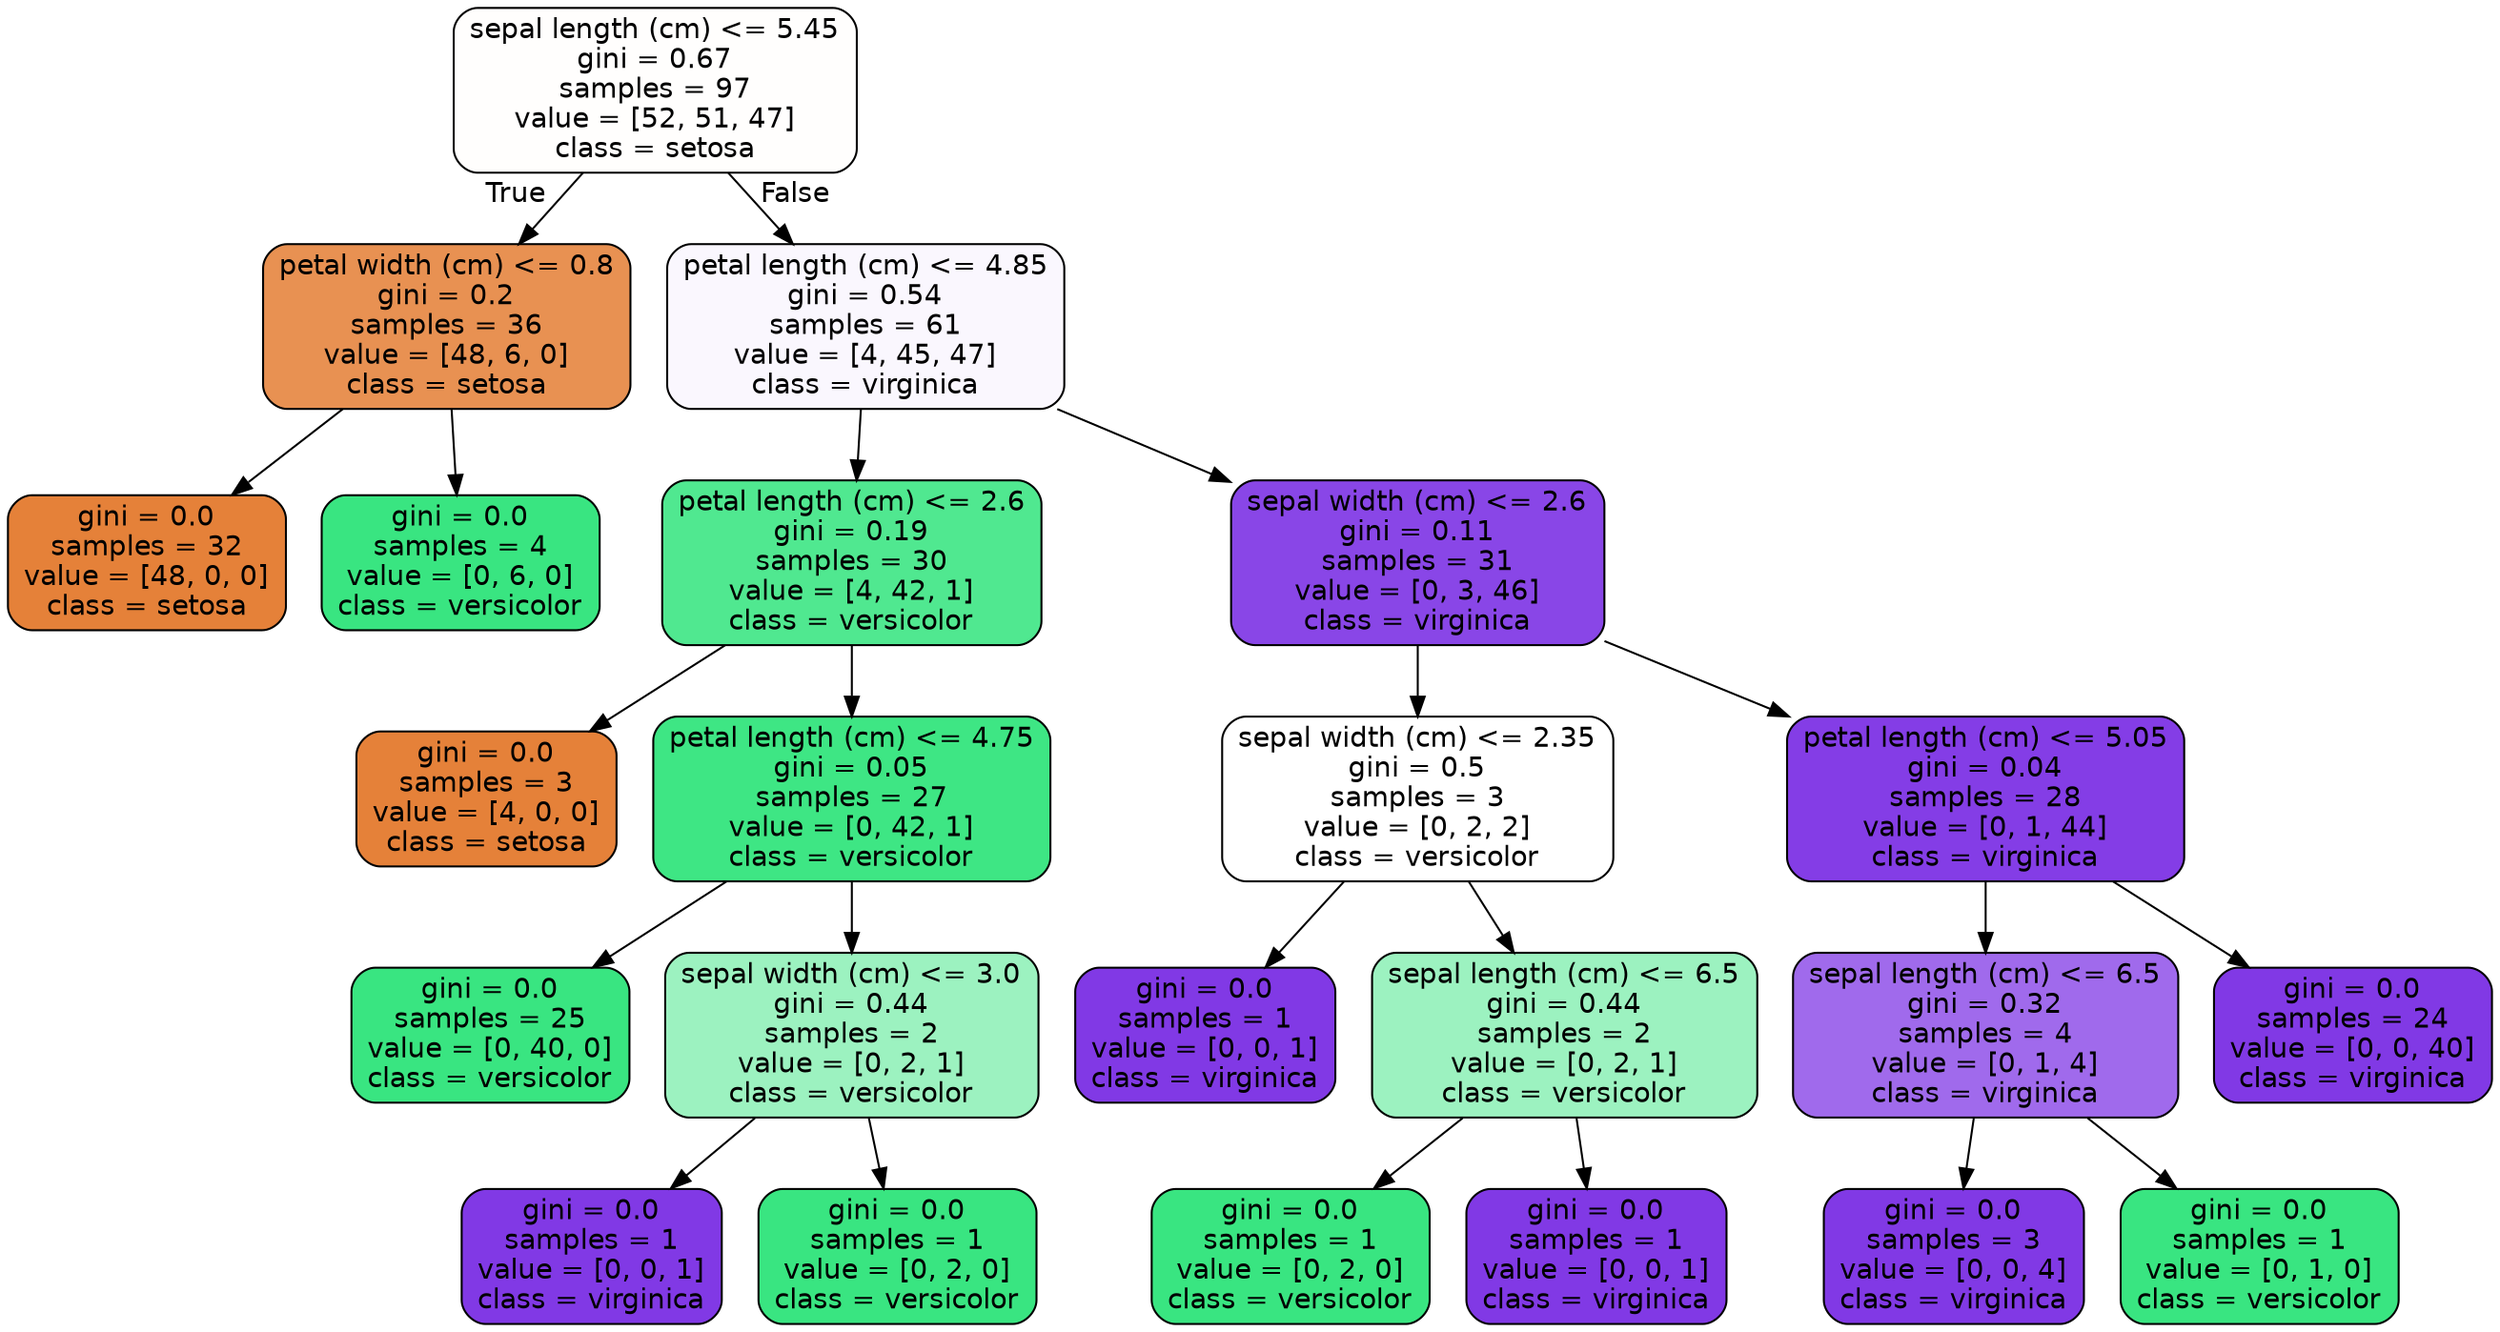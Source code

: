digraph Tree {
node [shape=box, style="filled, rounded", color="black", fontname=helvetica] ;
edge [fontname=helvetica] ;
0 [label="sepal length (cm) <= 5.45\ngini = 0.67\nsamples = 97\nvalue = [52, 51, 47]\nclass = setosa", fillcolor="#fffefd"] ;
1 [label="petal width (cm) <= 0.8\ngini = 0.2\nsamples = 36\nvalue = [48, 6, 0]\nclass = setosa", fillcolor="#e89152"] ;
0 -> 1 [labeldistance=2.5, labelangle=45, headlabel="True"] ;
2 [label="gini = 0.0\nsamples = 32\nvalue = [48, 0, 0]\nclass = setosa", fillcolor="#e58139"] ;
1 -> 2 ;
3 [label="gini = 0.0\nsamples = 4\nvalue = [0, 6, 0]\nclass = versicolor", fillcolor="#39e581"] ;
1 -> 3 ;
4 [label="petal length (cm) <= 4.85\ngini = 0.54\nsamples = 61\nvalue = [4, 45, 47]\nclass = virginica", fillcolor="#faf7fe"] ;
0 -> 4 [labeldistance=2.5, labelangle=-45, headlabel="False"] ;
5 [label="petal length (cm) <= 2.6\ngini = 0.19\nsamples = 30\nvalue = [4, 42, 1]\nclass = versicolor", fillcolor="#50e890"] ;
4 -> 5 ;
6 [label="gini = 0.0\nsamples = 3\nvalue = [4, 0, 0]\nclass = setosa", fillcolor="#e58139"] ;
5 -> 6 ;
7 [label="petal length (cm) <= 4.75\ngini = 0.05\nsamples = 27\nvalue = [0, 42, 1]\nclass = versicolor", fillcolor="#3ee684"] ;
5 -> 7 ;
8 [label="gini = 0.0\nsamples = 25\nvalue = [0, 40, 0]\nclass = versicolor", fillcolor="#39e581"] ;
7 -> 8 ;
9 [label="sepal width (cm) <= 3.0\ngini = 0.44\nsamples = 2\nvalue = [0, 2, 1]\nclass = versicolor", fillcolor="#9cf2c0"] ;
7 -> 9 ;
10 [label="gini = 0.0\nsamples = 1\nvalue = [0, 0, 1]\nclass = virginica", fillcolor="#8139e5"] ;
9 -> 10 ;
11 [label="gini = 0.0\nsamples = 1\nvalue = [0, 2, 0]\nclass = versicolor", fillcolor="#39e581"] ;
9 -> 11 ;
12 [label="sepal width (cm) <= 2.6\ngini = 0.11\nsamples = 31\nvalue = [0, 3, 46]\nclass = virginica", fillcolor="#8946e7"] ;
4 -> 12 ;
13 [label="sepal width (cm) <= 2.35\ngini = 0.5\nsamples = 3\nvalue = [0, 2, 2]\nclass = versicolor", fillcolor="#ffffff"] ;
12 -> 13 ;
14 [label="gini = 0.0\nsamples = 1\nvalue = [0, 0, 1]\nclass = virginica", fillcolor="#8139e5"] ;
13 -> 14 ;
15 [label="sepal length (cm) <= 6.5\ngini = 0.44\nsamples = 2\nvalue = [0, 2, 1]\nclass = versicolor", fillcolor="#9cf2c0"] ;
13 -> 15 ;
16 [label="gini = 0.0\nsamples = 1\nvalue = [0, 2, 0]\nclass = versicolor", fillcolor="#39e581"] ;
15 -> 16 ;
17 [label="gini = 0.0\nsamples = 1\nvalue = [0, 0, 1]\nclass = virginica", fillcolor="#8139e5"] ;
15 -> 17 ;
18 [label="petal length (cm) <= 5.05\ngini = 0.04\nsamples = 28\nvalue = [0, 1, 44]\nclass = virginica", fillcolor="#843de6"] ;
12 -> 18 ;
19 [label="sepal length (cm) <= 6.5\ngini = 0.32\nsamples = 4\nvalue = [0, 1, 4]\nclass = virginica", fillcolor="#a06aec"] ;
18 -> 19 ;
20 [label="gini = 0.0\nsamples = 3\nvalue = [0, 0, 4]\nclass = virginica", fillcolor="#8139e5"] ;
19 -> 20 ;
21 [label="gini = 0.0\nsamples = 1\nvalue = [0, 1, 0]\nclass = versicolor", fillcolor="#39e581"] ;
19 -> 21 ;
22 [label="gini = 0.0\nsamples = 24\nvalue = [0, 0, 40]\nclass = virginica", fillcolor="#8139e5"] ;
18 -> 22 ;
}